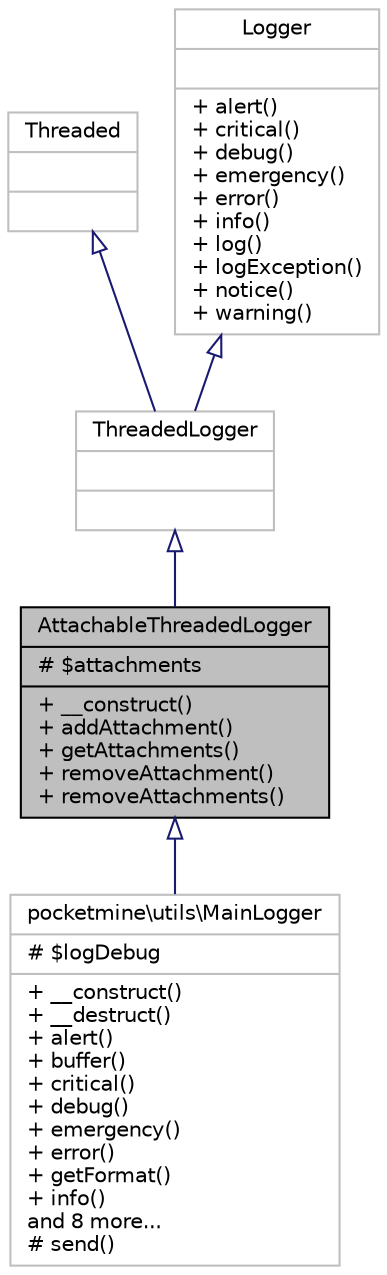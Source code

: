 digraph "AttachableThreadedLogger"
{
 // INTERACTIVE_SVG=YES
 // LATEX_PDF_SIZE
  edge [fontname="Helvetica",fontsize="10",labelfontname="Helvetica",labelfontsize="10"];
  node [fontname="Helvetica",fontsize="10",shape=record];
  Node1 [label="{AttachableThreadedLogger\n|# $attachments\l|+ __construct()\l+ addAttachment()\l+ getAttachments()\l+ removeAttachment()\l+ removeAttachments()\l}",height=0.2,width=0.4,color="black", fillcolor="grey75", style="filled", fontcolor="black",tooltip=" "];
  Node2 -> Node1 [dir="back",color="midnightblue",fontsize="10",style="solid",arrowtail="onormal",fontname="Helvetica"];
  Node2 [label="{ThreadedLogger\n||}",height=0.2,width=0.4,color="grey75", fillcolor="white", style="filled",URL="$d0/d55/class_threaded_logger.html",tooltip=" "];
  Node3 -> Node2 [dir="back",color="midnightblue",fontsize="10",style="solid",arrowtail="onormal",fontname="Helvetica"];
  Node3 [label="{Threaded\n||}",height=0.2,width=0.4,color="grey75", fillcolor="white", style="filled",tooltip=" "];
  Node4 -> Node2 [dir="back",color="midnightblue",fontsize="10",style="solid",arrowtail="onormal",fontname="Helvetica"];
  Node4 [label="{Logger\n||+ alert()\l+ critical()\l+ debug()\l+ emergency()\l+ error()\l+ info()\l+ log()\l+ logException()\l+ notice()\l+ warning()\l}",height=0.2,width=0.4,color="grey75", fillcolor="white", style="filled",URL="$d4/d00/interface_logger.html",tooltip=" "];
  Node1 -> Node5 [dir="back",color="midnightblue",fontsize="10",style="solid",arrowtail="onormal",fontname="Helvetica"];
  Node5 [label="{pocketmine\\utils\\MainLogger\n|# $logDebug\l|+ __construct()\l+ __destruct()\l+ alert()\l+ buffer()\l+ critical()\l+ debug()\l+ emergency()\l+ error()\l+ getFormat()\l+ info()\land 8 more...\l# send()\l}",height=0.2,width=0.4,color="grey75", fillcolor="white", style="filled",URL="$d9/d27/classpocketmine_1_1utils_1_1_main_logger.html",tooltip=" "];
}
